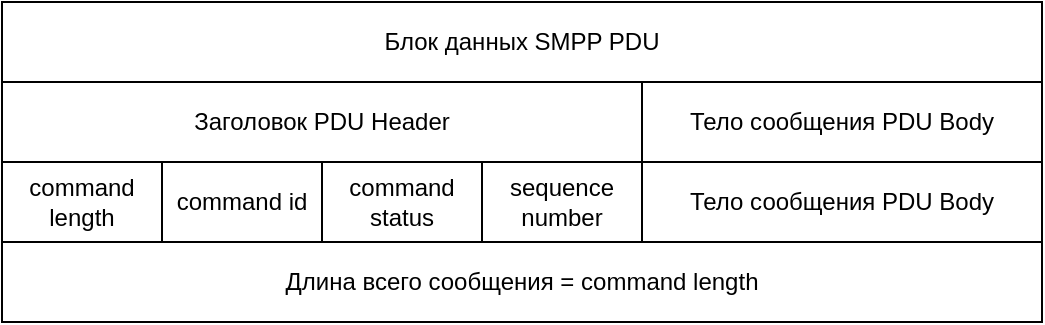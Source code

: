 <mxfile version="20.8.13" type="github">
  <diagram name="Страница 1" id="BEI8x9D5pZdLKnZIfFn_">
    <mxGraphModel dx="1427" dy="669" grid="1" gridSize="10" guides="1" tooltips="1" connect="1" arrows="1" fold="1" page="1" pageScale="1" pageWidth="827" pageHeight="1169" math="0" shadow="0">
      <root>
        <mxCell id="0" />
        <mxCell id="1" parent="0" />
        <mxCell id="DKydumOuF1altvoykTei-2" value="Блок данных SMPP PDU" style="rounded=0;whiteSpace=wrap;html=1;" vertex="1" parent="1">
          <mxGeometry x="160" y="40" width="520" height="40" as="geometry" />
        </mxCell>
        <mxCell id="DKydumOuF1altvoykTei-3" value="command length" style="rounded=0;whiteSpace=wrap;html=1;" vertex="1" parent="1">
          <mxGeometry x="160" y="120" width="80" height="40" as="geometry" />
        </mxCell>
        <mxCell id="DKydumOuF1altvoykTei-4" value="sequence number" style="rounded=0;whiteSpace=wrap;html=1;" vertex="1" parent="1">
          <mxGeometry x="400" y="120" width="80" height="40" as="geometry" />
        </mxCell>
        <mxCell id="DKydumOuF1altvoykTei-5" value="command status" style="rounded=0;whiteSpace=wrap;html=1;" vertex="1" parent="1">
          <mxGeometry x="320" y="120" width="80" height="40" as="geometry" />
        </mxCell>
        <mxCell id="DKydumOuF1altvoykTei-6" value="command id" style="rounded=0;whiteSpace=wrap;html=1;" vertex="1" parent="1">
          <mxGeometry x="240" y="120" width="80" height="40" as="geometry" />
        </mxCell>
        <mxCell id="DKydumOuF1altvoykTei-7" value="Заголовок PDU Header" style="rounded=0;whiteSpace=wrap;html=1;" vertex="1" parent="1">
          <mxGeometry x="160" y="80" width="320" height="40" as="geometry" />
        </mxCell>
        <mxCell id="DKydumOuF1altvoykTei-8" value="Тело сообщения PDU Body" style="rounded=0;whiteSpace=wrap;html=1;" vertex="1" parent="1">
          <mxGeometry x="480" y="80" width="200" height="40" as="geometry" />
        </mxCell>
        <mxCell id="DKydumOuF1altvoykTei-9" value="Тело сообщения PDU Body" style="rounded=0;whiteSpace=wrap;html=1;" vertex="1" parent="1">
          <mxGeometry x="480" y="120" width="200" height="40" as="geometry" />
        </mxCell>
        <mxCell id="DKydumOuF1altvoykTei-10" value="Длина всего сообщения = command length " style="rounded=0;whiteSpace=wrap;html=1;" vertex="1" parent="1">
          <mxGeometry x="160" y="160" width="520" height="40" as="geometry" />
        </mxCell>
      </root>
    </mxGraphModel>
  </diagram>
</mxfile>

